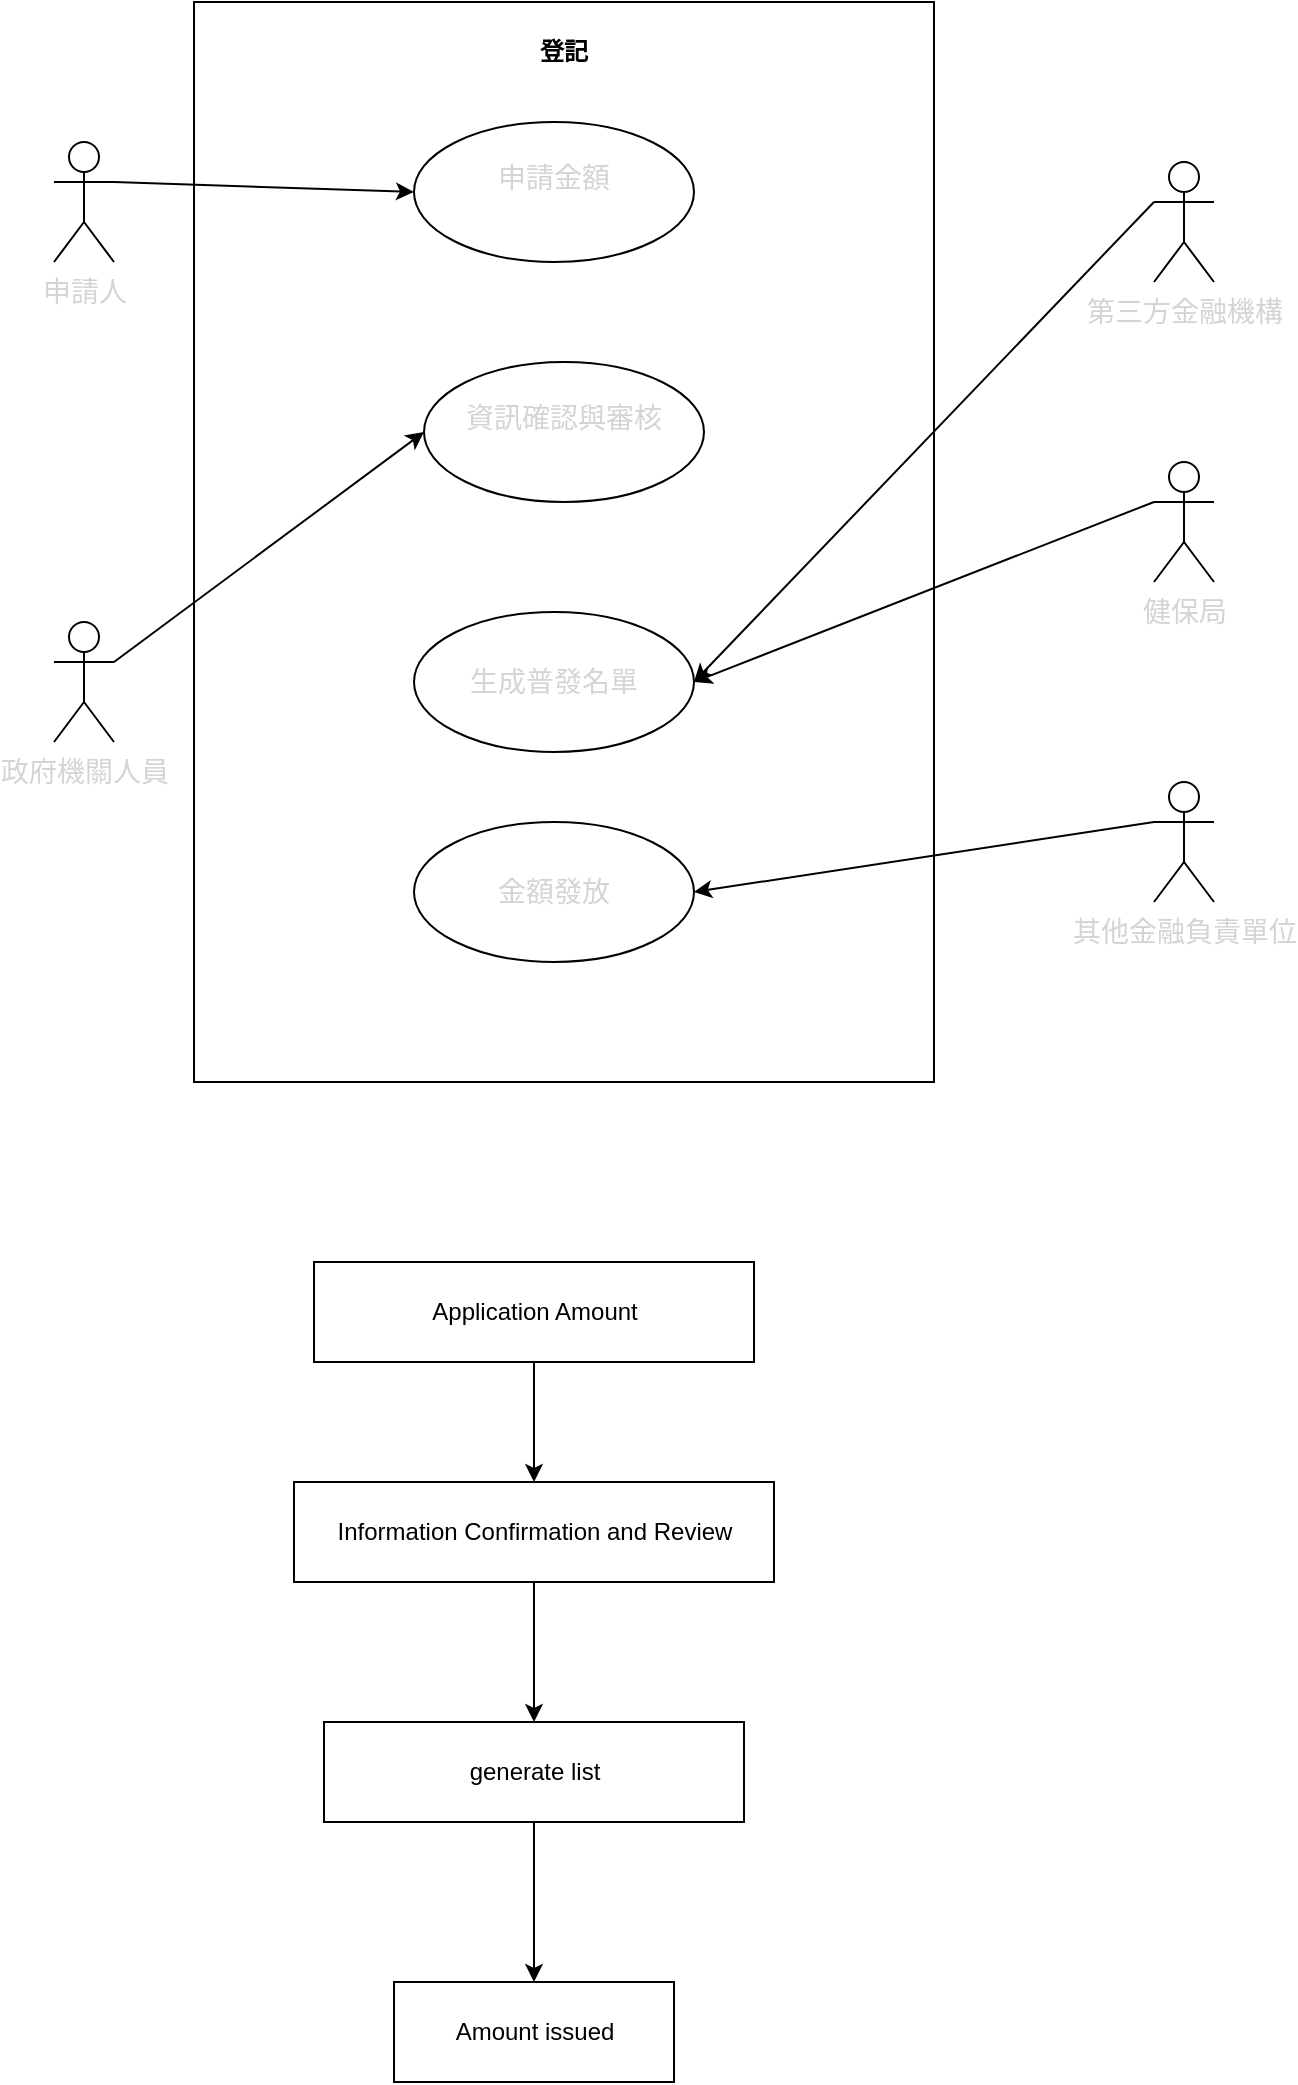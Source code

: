 <mxfile>
    <diagram id="7huPDzgB2q-7nMH9h2cz" name="第1頁">
        <mxGraphModel dx="785" dy="568" grid="1" gridSize="10" guides="1" tooltips="1" connect="1" arrows="1" fold="1" page="1" pageScale="1" pageWidth="827" pageHeight="1169" math="0" shadow="0">
            <root>
                <mxCell id="0"/>
                <mxCell id="1" parent="0"/>
                <mxCell id="7" style="edgeStyle=none;html=1;exitX=0.5;exitY=1;exitDx=0;exitDy=0;" edge="1" parent="1" source="2" target="3">
                    <mxGeometry relative="1" as="geometry"/>
                </mxCell>
                <mxCell id="2" value="Application Amount" style="html=1;" vertex="1" parent="1">
                    <mxGeometry x="260" y="660" width="220" height="50" as="geometry"/>
                </mxCell>
                <mxCell id="8" style="edgeStyle=none;html=1;exitX=0.5;exitY=1;exitDx=0;exitDy=0;" edge="1" parent="1" source="3" target="4">
                    <mxGeometry relative="1" as="geometry"/>
                </mxCell>
                <mxCell id="3" value="Information Confirmation and Review" style="html=1;" vertex="1" parent="1">
                    <mxGeometry x="250" y="770" width="240" height="50" as="geometry"/>
                </mxCell>
                <mxCell id="9" style="edgeStyle=none;html=1;exitX=0.5;exitY=1;exitDx=0;exitDy=0;entryX=0.5;entryY=0;entryDx=0;entryDy=0;" edge="1" parent="1" source="4" target="6">
                    <mxGeometry relative="1" as="geometry"/>
                </mxCell>
                <mxCell id="4" value="generate list" style="html=1;" vertex="1" parent="1">
                    <mxGeometry x="265" y="890" width="210" height="50" as="geometry"/>
                </mxCell>
                <mxCell id="6" value="Amount issued" style="html=1;" vertex="1" parent="1">
                    <mxGeometry x="300" y="1020" width="140" height="50" as="geometry"/>
                </mxCell>
                <mxCell id="10" value="&lt;span style=&quot;color: rgb(212, 212, 212); font-family: -apple-system, BlinkMacSystemFont, &amp;quot;Segoe WPC&amp;quot;, &amp;quot;Segoe UI&amp;quot;, system-ui, Ubuntu, &amp;quot;Droid Sans&amp;quot;, sans-serif; font-size: 14px; text-align: start;&quot;&gt;申請人&lt;/span&gt;" style="shape=umlActor;verticalLabelPosition=bottom;verticalAlign=top;html=1;" vertex="1" parent="1">
                    <mxGeometry x="130" y="100" width="30" height="60" as="geometry"/>
                </mxCell>
                <mxCell id="11" value="&lt;span style=&quot;color: rgb(212, 212, 212); font-family: -apple-system, BlinkMacSystemFont, &amp;quot;Segoe WPC&amp;quot;, &amp;quot;Segoe UI&amp;quot;, system-ui, Ubuntu, &amp;quot;Droid Sans&amp;quot;, sans-serif; font-size: 14px; text-align: start;&quot;&gt;政府機關人員&lt;/span&gt;" style="shape=umlActor;verticalLabelPosition=bottom;verticalAlign=top;html=1;" vertex="1" parent="1">
                    <mxGeometry x="130" y="340" width="30" height="60" as="geometry"/>
                </mxCell>
                <mxCell id="12" value="&lt;span style=&quot;color: rgb(212, 212, 212); font-family: -apple-system, BlinkMacSystemFont, &amp;quot;Segoe WPC&amp;quot;, &amp;quot;Segoe UI&amp;quot;, system-ui, Ubuntu, &amp;quot;Droid Sans&amp;quot;, sans-serif; font-size: 14px; text-align: start;&quot;&gt;第三方金融機構&lt;/span&gt;" style="shape=umlActor;verticalLabelPosition=bottom;verticalAlign=top;html=1;" vertex="1" parent="1">
                    <mxGeometry x="680" y="110" width="30" height="60" as="geometry"/>
                </mxCell>
                <mxCell id="13" value="&lt;span style=&quot;color: rgb(212, 212, 212); font-family: -apple-system, BlinkMacSystemFont, &amp;quot;Segoe WPC&amp;quot;, &amp;quot;Segoe UI&amp;quot;, system-ui, Ubuntu, &amp;quot;Droid Sans&amp;quot;, sans-serif; font-size: 14px; text-align: start;&quot;&gt;健保局&lt;/span&gt;" style="shape=umlActor;verticalLabelPosition=bottom;verticalAlign=top;html=1;" vertex="1" parent="1">
                    <mxGeometry x="680" y="260" width="30" height="60" as="geometry"/>
                </mxCell>
                <mxCell id="14" value="&lt;span style=&quot;color: rgb(212, 212, 212); font-family: -apple-system, BlinkMacSystemFont, &amp;quot;Segoe WPC&amp;quot;, &amp;quot;Segoe UI&amp;quot;, system-ui, Ubuntu, &amp;quot;Droid Sans&amp;quot;, sans-serif; font-size: 14px; text-align: start;&quot;&gt;其他金融負責單位&lt;/span&gt;" style="shape=umlActor;verticalLabelPosition=bottom;verticalAlign=top;html=1;" vertex="1" parent="1">
                    <mxGeometry x="680" y="420" width="30" height="60" as="geometry"/>
                </mxCell>
                <mxCell id="15" value="&lt;p style=&quot;margin:0px;margin-top:4px;text-align:center;&quot;&gt;&lt;br&gt;&lt;b&gt;登記&lt;/b&gt;&lt;/p&gt;" style="verticalAlign=top;align=left;overflow=fill;fontSize=12;fontFamily=Helvetica;html=1;" vertex="1" parent="1">
                    <mxGeometry x="200" y="30" width="370" height="540" as="geometry"/>
                </mxCell>
                <mxCell id="16" value="&#10;&lt;span style=&quot;color: rgb(212, 212, 212); font-family: -apple-system, BlinkMacSystemFont, &amp;quot;Segoe WPC&amp;quot;, &amp;quot;Segoe UI&amp;quot;, system-ui, Ubuntu, &amp;quot;Droid Sans&amp;quot;, sans-serif; font-size: 14px; font-style: normal; font-variant-ligatures: normal; font-variant-caps: normal; font-weight: 400; letter-spacing: normal; orphans: 2; text-align: start; text-indent: 0px; text-transform: none; widows: 2; word-spacing: 0px; -webkit-text-stroke-width: 0px; text-decoration-thickness: initial; text-decoration-style: initial; text-decoration-color: initial; float: none; display: inline !important;&quot;&gt;申請金額&lt;/span&gt;&#10;&#10;" style="ellipse;whiteSpace=wrap;html=1;" vertex="1" parent="1">
                    <mxGeometry x="310" y="90" width="140" height="70" as="geometry"/>
                </mxCell>
                <mxCell id="17" value="&#10;&lt;span style=&quot;color: rgb(212, 212, 212); font-family: -apple-system, BlinkMacSystemFont, &amp;quot;Segoe WPC&amp;quot;, &amp;quot;Segoe UI&amp;quot;, system-ui, Ubuntu, &amp;quot;Droid Sans&amp;quot;, sans-serif; font-size: 14px; font-style: normal; font-variant-ligatures: normal; font-variant-caps: normal; font-weight: 400; letter-spacing: normal; orphans: 2; text-align: start; text-indent: 0px; text-transform: none; widows: 2; word-spacing: 0px; -webkit-text-stroke-width: 0px; text-decoration-thickness: initial; text-decoration-style: initial; text-decoration-color: initial; float: none; display: inline !important;&quot;&gt;資訊確認與審核&lt;/span&gt;&#10;&#10;" style="ellipse;whiteSpace=wrap;html=1;" vertex="1" parent="1">
                    <mxGeometry x="315" y="210" width="140" height="70" as="geometry"/>
                </mxCell>
                <mxCell id="18" value="&lt;span style=&quot;color: rgb(212, 212, 212); font-family: -apple-system, BlinkMacSystemFont, &amp;quot;Segoe WPC&amp;quot;, &amp;quot;Segoe UI&amp;quot;, system-ui, Ubuntu, &amp;quot;Droid Sans&amp;quot;, sans-serif; font-size: 14px; text-align: start;&quot;&gt;生成普發名單&lt;/span&gt;" style="ellipse;whiteSpace=wrap;html=1;" vertex="1" parent="1">
                    <mxGeometry x="310" y="335" width="140" height="70" as="geometry"/>
                </mxCell>
                <mxCell id="19" value="&lt;span style=&quot;color: rgb(212, 212, 212); font-family: -apple-system, BlinkMacSystemFont, &amp;quot;Segoe WPC&amp;quot;, &amp;quot;Segoe UI&amp;quot;, system-ui, Ubuntu, &amp;quot;Droid Sans&amp;quot;, sans-serif; font-size: 14px; text-align: start;&quot;&gt;金額發放&lt;/span&gt;" style="ellipse;whiteSpace=wrap;html=1;" vertex="1" parent="1">
                    <mxGeometry x="310" y="440" width="140" height="70" as="geometry"/>
                </mxCell>
                <mxCell id="20" style="edgeStyle=none;html=1;exitX=0;exitY=0.333;exitDx=0;exitDy=0;exitPerimeter=0;entryX=1;entryY=0.5;entryDx=0;entryDy=0;" edge="1" parent="1" source="12" target="18">
                    <mxGeometry relative="1" as="geometry"/>
                </mxCell>
                <mxCell id="21" style="edgeStyle=none;html=1;exitX=0;exitY=0.333;exitDx=0;exitDy=0;exitPerimeter=0;" edge="1" parent="1" source="13">
                    <mxGeometry relative="1" as="geometry">
                        <mxPoint x="450" y="370" as="targetPoint"/>
                    </mxGeometry>
                </mxCell>
                <mxCell id="22" style="edgeStyle=none;html=1;exitX=1;exitY=0.333;exitDx=0;exitDy=0;exitPerimeter=0;entryX=0;entryY=0.5;entryDx=0;entryDy=0;" edge="1" parent="1" source="11" target="17">
                    <mxGeometry relative="1" as="geometry"/>
                </mxCell>
                <mxCell id="23" style="edgeStyle=none;html=1;exitX=1;exitY=0.333;exitDx=0;exitDy=0;exitPerimeter=0;entryX=0;entryY=0.5;entryDx=0;entryDy=0;" edge="1" parent="1" source="10" target="16">
                    <mxGeometry relative="1" as="geometry"/>
                </mxCell>
                <mxCell id="24" style="edgeStyle=none;html=1;exitX=0;exitY=0.333;exitDx=0;exitDy=0;exitPerimeter=0;entryX=1;entryY=0.5;entryDx=0;entryDy=0;" edge="1" parent="1" source="14" target="19">
                    <mxGeometry relative="1" as="geometry"/>
                </mxCell>
            </root>
        </mxGraphModel>
    </diagram>
</mxfile>